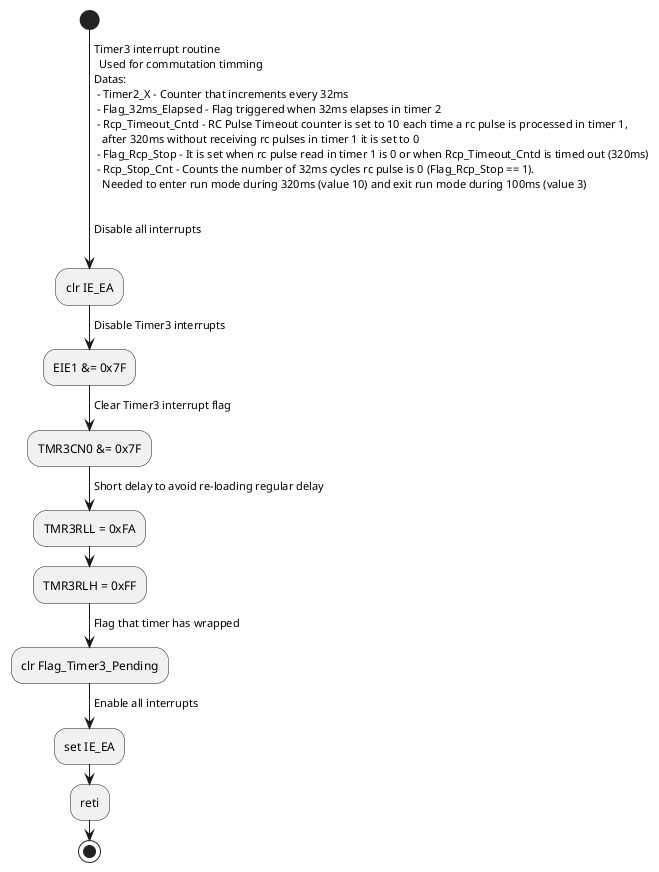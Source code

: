 @startuml 
start
->Timer3 interrupt routine
  Used for commutation timming
Datas:
 - Timer2_X - Counter that increments every 32ms
 - Flag_32ms_Elapsed - Flag triggered when 32ms elapses in timer 2
 - Rcp_Timeout_Cntd - RC Pulse Timeout counter is set to 10 each time a rc pulse is processed in timer 1,
   after 320ms without receiving rc pulses in timer 1 it is set to 0
 - Flag_Rcp_Stop - It is set when rc pulse read in timer 1 is 0 or when Rcp_Timeout_Cntd is timed out (320ms)
 - Rcp_Stop_Cnt - Counts the number of 32ms cycles rc pulse is 0 (Flag_Rcp_Stop == 1).
   Needed to enter run mode during 320ms (value 10) and exit run mode during 100ms (value 3)
   
   
Disable all interrupts
 ;
:clr IE_EA;
->Disable Timer3 interrupts;
:EIE1 &= 0x7F;
->Clear Timer3 interrupt flag;
:TMR3CN0 &= 0x7F;
->Short delay to avoid re-loading regular delay;
:TMR3RLL = 0xFA;
:TMR3RLH = 0xFF;
->Flag that timer has wrapped;
:clr Flag_Timer3_Pending;
->Enable all interrupts;
:set IE_EA;
:reti;
stop
@enduml



